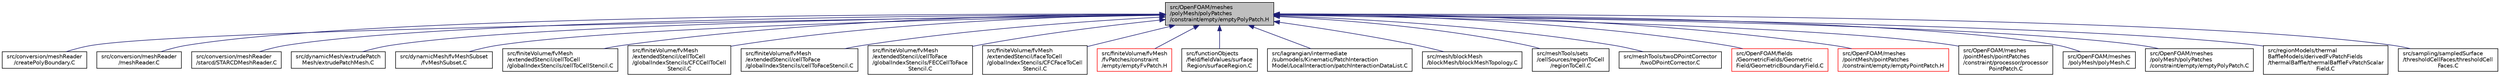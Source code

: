 digraph "src/OpenFOAM/meshes/polyMesh/polyPatches/constraint/empty/emptyPolyPatch.H"
{
  bgcolor="transparent";
  edge [fontname="Helvetica",fontsize="10",labelfontname="Helvetica",labelfontsize="10"];
  node [fontname="Helvetica",fontsize="10",shape=record];
  Node1 [label="src/OpenFOAM/meshes\l/polyMesh/polyPatches\l/constraint/empty/emptyPolyPatch.H",height=0.2,width=0.4,color="black", fillcolor="grey75", style="filled", fontcolor="black"];
  Node1 -> Node2 [dir="back",color="midnightblue",fontsize="10",style="solid",fontname="Helvetica"];
  Node2 [label="src/conversion/meshReader\l/createPolyBoundary.C",height=0.2,width=0.4,color="black",URL="$a04815.html",tooltip="boundary faces "];
  Node1 -> Node3 [dir="back",color="midnightblue",fontsize="10",style="solid",fontname="Helvetica"];
  Node3 [label="src/conversion/meshReader\l/meshReader.C",height=0.2,width=0.4,color="black",URL="$a04821.html"];
  Node1 -> Node4 [dir="back",color="midnightblue",fontsize="10",style="solid",fontname="Helvetica"];
  Node4 [label="src/conversion/meshReader\l/starcd/STARCDMeshReader.C",height=0.2,width=0.4,color="black",URL="$a04824.html"];
  Node1 -> Node5 [dir="back",color="midnightblue",fontsize="10",style="solid",fontname="Helvetica"];
  Node5 [label="src/dynamicMesh/extrudePatch\lMesh/extrudePatchMesh.C",height=0.2,width=0.4,color="black",URL="$a04891.html"];
  Node1 -> Node6 [dir="back",color="midnightblue",fontsize="10",style="solid",fontname="Helvetica"];
  Node6 [label="src/dynamicMesh/fvMeshSubset\l/fvMeshSubset.C",height=0.2,width=0.4,color="black",URL="$a04899.html",tooltip="Post-processing mesh subset tool. Given the original mesh and the list of selected cells..."];
  Node1 -> Node7 [dir="back",color="midnightblue",fontsize="10",style="solid",fontname="Helvetica"];
  Node7 [label="src/finiteVolume/fvMesh\l/extendedStencil/cellToCell\l/globalIndexStencils/cellToCellStencil.C",height=0.2,width=0.4,color="black",URL="$a05967.html"];
  Node1 -> Node8 [dir="back",color="midnightblue",fontsize="10",style="solid",fontname="Helvetica"];
  Node8 [label="src/finiteVolume/fvMesh\l/extendedStencil/cellToCell\l/globalIndexStencils/CFCCellToCell\lStencil.C",height=0.2,width=0.4,color="black",URL="$a05969.html"];
  Node1 -> Node9 [dir="back",color="midnightblue",fontsize="10",style="solid",fontname="Helvetica"];
  Node9 [label="src/finiteVolume/fvMesh\l/extendedStencil/cellToFace\l/globalIndexStencils/cellToFaceStencil.C",height=0.2,width=0.4,color="black",URL="$a05989.html"];
  Node1 -> Node10 [dir="back",color="midnightblue",fontsize="10",style="solid",fontname="Helvetica"];
  Node10 [label="src/finiteVolume/fvMesh\l/extendedStencil/cellToFace\l/globalIndexStencils/FECCellToFace\lStencil.C",height=0.2,width=0.4,color="black",URL="$a05995.html"];
  Node1 -> Node11 [dir="back",color="midnightblue",fontsize="10",style="solid",fontname="Helvetica"];
  Node11 [label="src/finiteVolume/fvMesh\l/extendedStencil/faceToCell\l/globalIndexStencils/CFCFaceToCell\lStencil.C",height=0.2,width=0.4,color="black",URL="$a06020.html"];
  Node1 -> Node12 [dir="back",color="midnightblue",fontsize="10",style="solid",fontname="Helvetica"];
  Node12 [label="src/finiteVolume/fvMesh\l/fvPatches/constraint\l/empty/emptyFvPatch.H",height=0.2,width=0.4,color="red",URL="$a06054.html"];
  Node1 -> Node13 [dir="back",color="midnightblue",fontsize="10",style="solid",fontname="Helvetica"];
  Node13 [label="src/functionObjects\l/field/fieldValues/surface\lRegion/surfaceRegion.C",height=0.2,width=0.4,color="black",URL="$a06353.html"];
  Node1 -> Node14 [dir="back",color="midnightblue",fontsize="10",style="solid",fontname="Helvetica"];
  Node14 [label="src/lagrangian/intermediate\l/submodels/Kinematic/PatchInteraction\lModel/LocalInteraction/patchInteractionDataList.C",height=0.2,width=0.4,color="black",URL="$a07024.html"];
  Node1 -> Node15 [dir="back",color="midnightblue",fontsize="10",style="solid",fontname="Helvetica"];
  Node15 [label="src/mesh/blockMesh\l/blockMesh/blockMeshTopology.C",height=0.2,width=0.4,color="black",URL="$a07343.html"];
  Node1 -> Node16 [dir="back",color="midnightblue",fontsize="10",style="solid",fontname="Helvetica"];
  Node16 [label="src/meshTools/sets\l/cellSources/regionToCell\l/regionToCell.C",height=0.2,width=0.4,color="black",URL="$a07693.html"];
  Node1 -> Node17 [dir="back",color="midnightblue",fontsize="10",style="solid",fontname="Helvetica"];
  Node17 [label="src/meshTools/twoDPointCorrector\l/twoDPointCorrector.C",height=0.2,width=0.4,color="black",URL="$a07809.html"];
  Node1 -> Node18 [dir="back",color="midnightblue",fontsize="10",style="solid",fontname="Helvetica"];
  Node18 [label="src/OpenFOAM/fields\l/GeometricFields/Geometric\lField/GeometricBoundaryField.C",height=0.2,width=0.4,color="red",URL="$a08329.html"];
  Node1 -> Node19 [dir="back",color="midnightblue",fontsize="10",style="solid",fontname="Helvetica"];
  Node19 [label="src/OpenFOAM/meshes\l/pointMesh/pointPatches\l/constraint/empty/emptyPointPatch.H",height=0.2,width=0.4,color="red",URL="$a08891.html"];
  Node1 -> Node20 [dir="back",color="midnightblue",fontsize="10",style="solid",fontname="Helvetica"];
  Node20 [label="src/OpenFOAM/meshes\l/pointMesh/pointPatches\l/constraint/processor/processor\lPointPatch.C",height=0.2,width=0.4,color="black",URL="$a08894.html"];
  Node1 -> Node21 [dir="back",color="midnightblue",fontsize="10",style="solid",fontname="Helvetica"];
  Node21 [label="src/OpenFOAM/meshes\l/polyMesh/polyMesh.C",height=0.2,width=0.4,color="black",URL="$a08953.html"];
  Node1 -> Node22 [dir="back",color="midnightblue",fontsize="10",style="solid",fontname="Helvetica"];
  Node22 [label="src/OpenFOAM/meshes\l/polyMesh/polyPatches\l/constraint/empty/emptyPolyPatch.C",height=0.2,width=0.4,color="black",URL="$a08976.html"];
  Node1 -> Node23 [dir="back",color="midnightblue",fontsize="10",style="solid",fontname="Helvetica"];
  Node23 [label="src/regionModels/thermal\lBaffleModels/derivedFvPatchFields\l/thermalBaffle/thermalBaffleFvPatchScalar\lField.C",height=0.2,width=0.4,color="black",URL="$a09656.html"];
  Node1 -> Node24 [dir="back",color="midnightblue",fontsize="10",style="solid",fontname="Helvetica"];
  Node24 [label="src/sampling/sampledSurface\l/thresholdCellFaces/thresholdCell\lFaces.C",height=0.2,width=0.4,color="black",URL="$a09899.html"];
}
